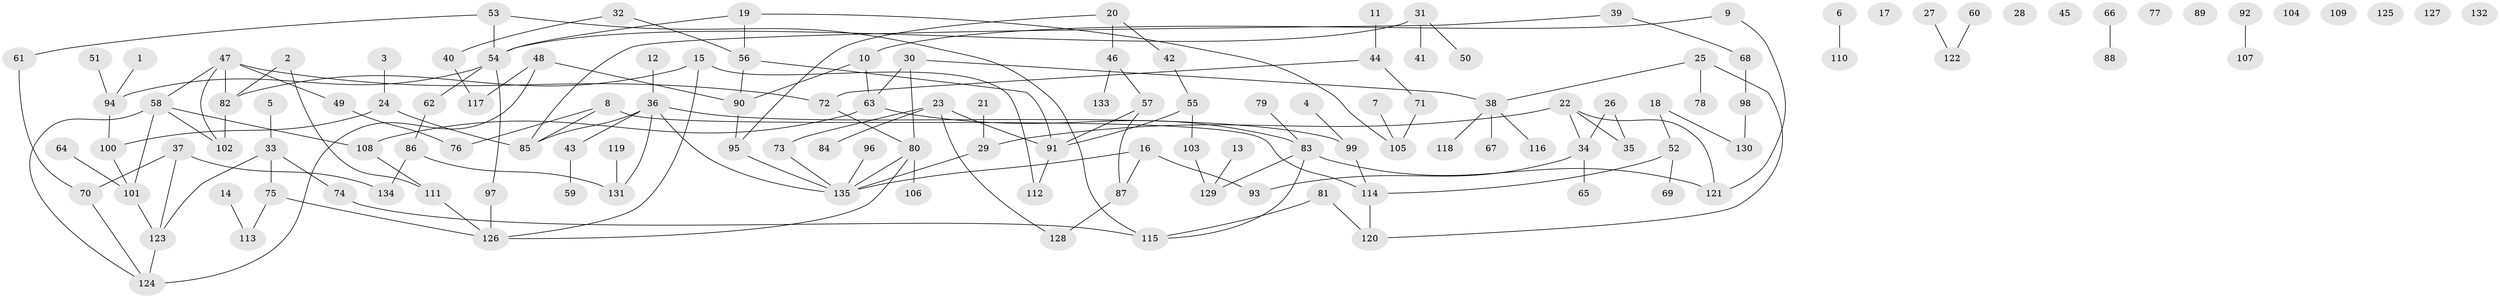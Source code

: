 // coarse degree distribution, {3: 0.19148936170212766, 1: 0.2553191489361702, 5: 0.06382978723404255, 2: 0.18085106382978725, 0: 0.1276595744680851, 4: 0.10638297872340426, 7: 0.02127659574468085, 6: 0.031914893617021274, 8: 0.02127659574468085}
// Generated by graph-tools (version 1.1) at 2025/23/03/03/25 07:23:28]
// undirected, 135 vertices, 157 edges
graph export_dot {
graph [start="1"]
  node [color=gray90,style=filled];
  1;
  2;
  3;
  4;
  5;
  6;
  7;
  8;
  9;
  10;
  11;
  12;
  13;
  14;
  15;
  16;
  17;
  18;
  19;
  20;
  21;
  22;
  23;
  24;
  25;
  26;
  27;
  28;
  29;
  30;
  31;
  32;
  33;
  34;
  35;
  36;
  37;
  38;
  39;
  40;
  41;
  42;
  43;
  44;
  45;
  46;
  47;
  48;
  49;
  50;
  51;
  52;
  53;
  54;
  55;
  56;
  57;
  58;
  59;
  60;
  61;
  62;
  63;
  64;
  65;
  66;
  67;
  68;
  69;
  70;
  71;
  72;
  73;
  74;
  75;
  76;
  77;
  78;
  79;
  80;
  81;
  82;
  83;
  84;
  85;
  86;
  87;
  88;
  89;
  90;
  91;
  92;
  93;
  94;
  95;
  96;
  97;
  98;
  99;
  100;
  101;
  102;
  103;
  104;
  105;
  106;
  107;
  108;
  109;
  110;
  111;
  112;
  113;
  114;
  115;
  116;
  117;
  118;
  119;
  120;
  121;
  122;
  123;
  124;
  125;
  126;
  127;
  128;
  129;
  130;
  131;
  132;
  133;
  134;
  135;
  1 -- 94;
  2 -- 82;
  2 -- 111;
  3 -- 24;
  4 -- 99;
  5 -- 33;
  6 -- 110;
  7 -- 105;
  8 -- 76;
  8 -- 85;
  8 -- 114;
  9 -- 10;
  9 -- 121;
  10 -- 63;
  10 -- 90;
  11 -- 44;
  12 -- 36;
  13 -- 129;
  14 -- 113;
  15 -- 82;
  15 -- 112;
  15 -- 126;
  16 -- 87;
  16 -- 93;
  16 -- 135;
  18 -- 52;
  18 -- 130;
  19 -- 54;
  19 -- 56;
  19 -- 105;
  20 -- 42;
  20 -- 46;
  20 -- 95;
  21 -- 29;
  22 -- 29;
  22 -- 34;
  22 -- 35;
  22 -- 121;
  23 -- 73;
  23 -- 84;
  23 -- 91;
  23 -- 128;
  24 -- 85;
  24 -- 100;
  25 -- 38;
  25 -- 78;
  25 -- 120;
  26 -- 34;
  26 -- 35;
  27 -- 122;
  29 -- 135;
  30 -- 38;
  30 -- 63;
  30 -- 80;
  31 -- 41;
  31 -- 50;
  31 -- 54;
  32 -- 40;
  32 -- 56;
  33 -- 74;
  33 -- 75;
  33 -- 123;
  34 -- 65;
  34 -- 93;
  36 -- 43;
  36 -- 85;
  36 -- 99;
  36 -- 131;
  36 -- 135;
  37 -- 70;
  37 -- 123;
  37 -- 134;
  38 -- 67;
  38 -- 116;
  38 -- 118;
  39 -- 68;
  39 -- 85;
  40 -- 117;
  42 -- 55;
  43 -- 59;
  44 -- 71;
  44 -- 72;
  46 -- 57;
  46 -- 133;
  47 -- 49;
  47 -- 58;
  47 -- 72;
  47 -- 82;
  47 -- 102;
  48 -- 90;
  48 -- 117;
  48 -- 124;
  49 -- 76;
  51 -- 94;
  52 -- 69;
  52 -- 114;
  53 -- 54;
  53 -- 61;
  53 -- 115;
  54 -- 62;
  54 -- 94;
  54 -- 97;
  55 -- 91;
  55 -- 103;
  56 -- 90;
  56 -- 91;
  57 -- 87;
  57 -- 91;
  58 -- 101;
  58 -- 102;
  58 -- 108;
  58 -- 124;
  60 -- 122;
  61 -- 70;
  62 -- 86;
  63 -- 83;
  63 -- 108;
  64 -- 101;
  66 -- 88;
  68 -- 98;
  70 -- 124;
  71 -- 105;
  72 -- 80;
  73 -- 135;
  74 -- 115;
  75 -- 113;
  75 -- 126;
  79 -- 83;
  80 -- 106;
  80 -- 126;
  80 -- 135;
  81 -- 115;
  81 -- 120;
  82 -- 102;
  83 -- 115;
  83 -- 121;
  83 -- 129;
  86 -- 131;
  86 -- 134;
  87 -- 128;
  90 -- 95;
  91 -- 112;
  92 -- 107;
  94 -- 100;
  95 -- 135;
  96 -- 135;
  97 -- 126;
  98 -- 130;
  99 -- 114;
  100 -- 101;
  101 -- 123;
  103 -- 129;
  108 -- 111;
  111 -- 126;
  114 -- 120;
  119 -- 131;
  123 -- 124;
}
